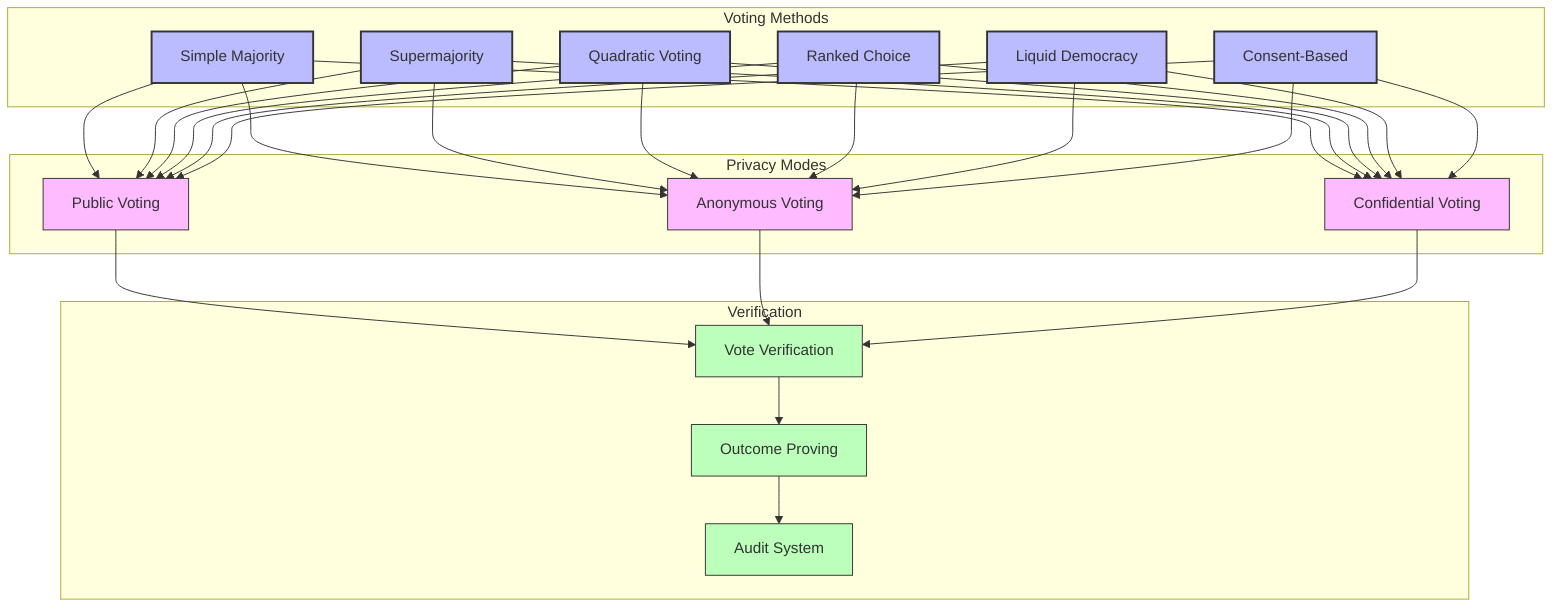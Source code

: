 graph TD
    subgraph "Voting Methods"
        SIMPLE[Simple Majority]
        SUPER[Supermajority]
        QUAD[Quadratic Voting]
        RANKED[Ranked Choice]
        LIQUID[Liquid Democracy]
        CONSENT[Consent-Based]
    end
    
    subgraph "Privacy Modes"
        PUBLIC[Public Voting]
        ANON[Anonymous Voting]
        CONF[Confidential Voting]
    end
    
    subgraph "Verification"
        VERIFY[Vote Verification]
        PROVE[Outcome Proving]
        AUDIT[Audit System]
    end
    
    SIMPLE --> PUBLIC
    SIMPLE --> ANON
    SIMPLE --> CONF
    
    SUPER --> PUBLIC
    SUPER --> ANON
    SUPER --> CONF
    
    QUAD --> PUBLIC
    QUAD --> ANON
    QUAD --> CONF
    
    RANKED --> PUBLIC
    RANKED --> ANON
    RANKED --> CONF
    
    LIQUID --> PUBLIC
    LIQUID --> ANON
    LIQUID --> CONF
    
    CONSENT --> PUBLIC
    CONSENT --> ANON
    CONSENT --> CONF
    
    PUBLIC --> VERIFY
    ANON --> VERIFY
    CONF --> VERIFY
    
    VERIFY --> PROVE
    PROVE --> AUDIT
    
    classDef methods fill:#bbf,stroke:#333,stroke-width:2px
    classDef privacy fill:#fbf,stroke:#333,stroke-width:1px
    classDef verification fill:#bfb,stroke:#333,stroke-width:1px
    
    class SIMPLE,SUPER,QUAD,RANKED,LIQUID,CONSENT methods
    class PUBLIC,ANON,CONF privacy
    class VERIFY,PROVE,AUDIT verification